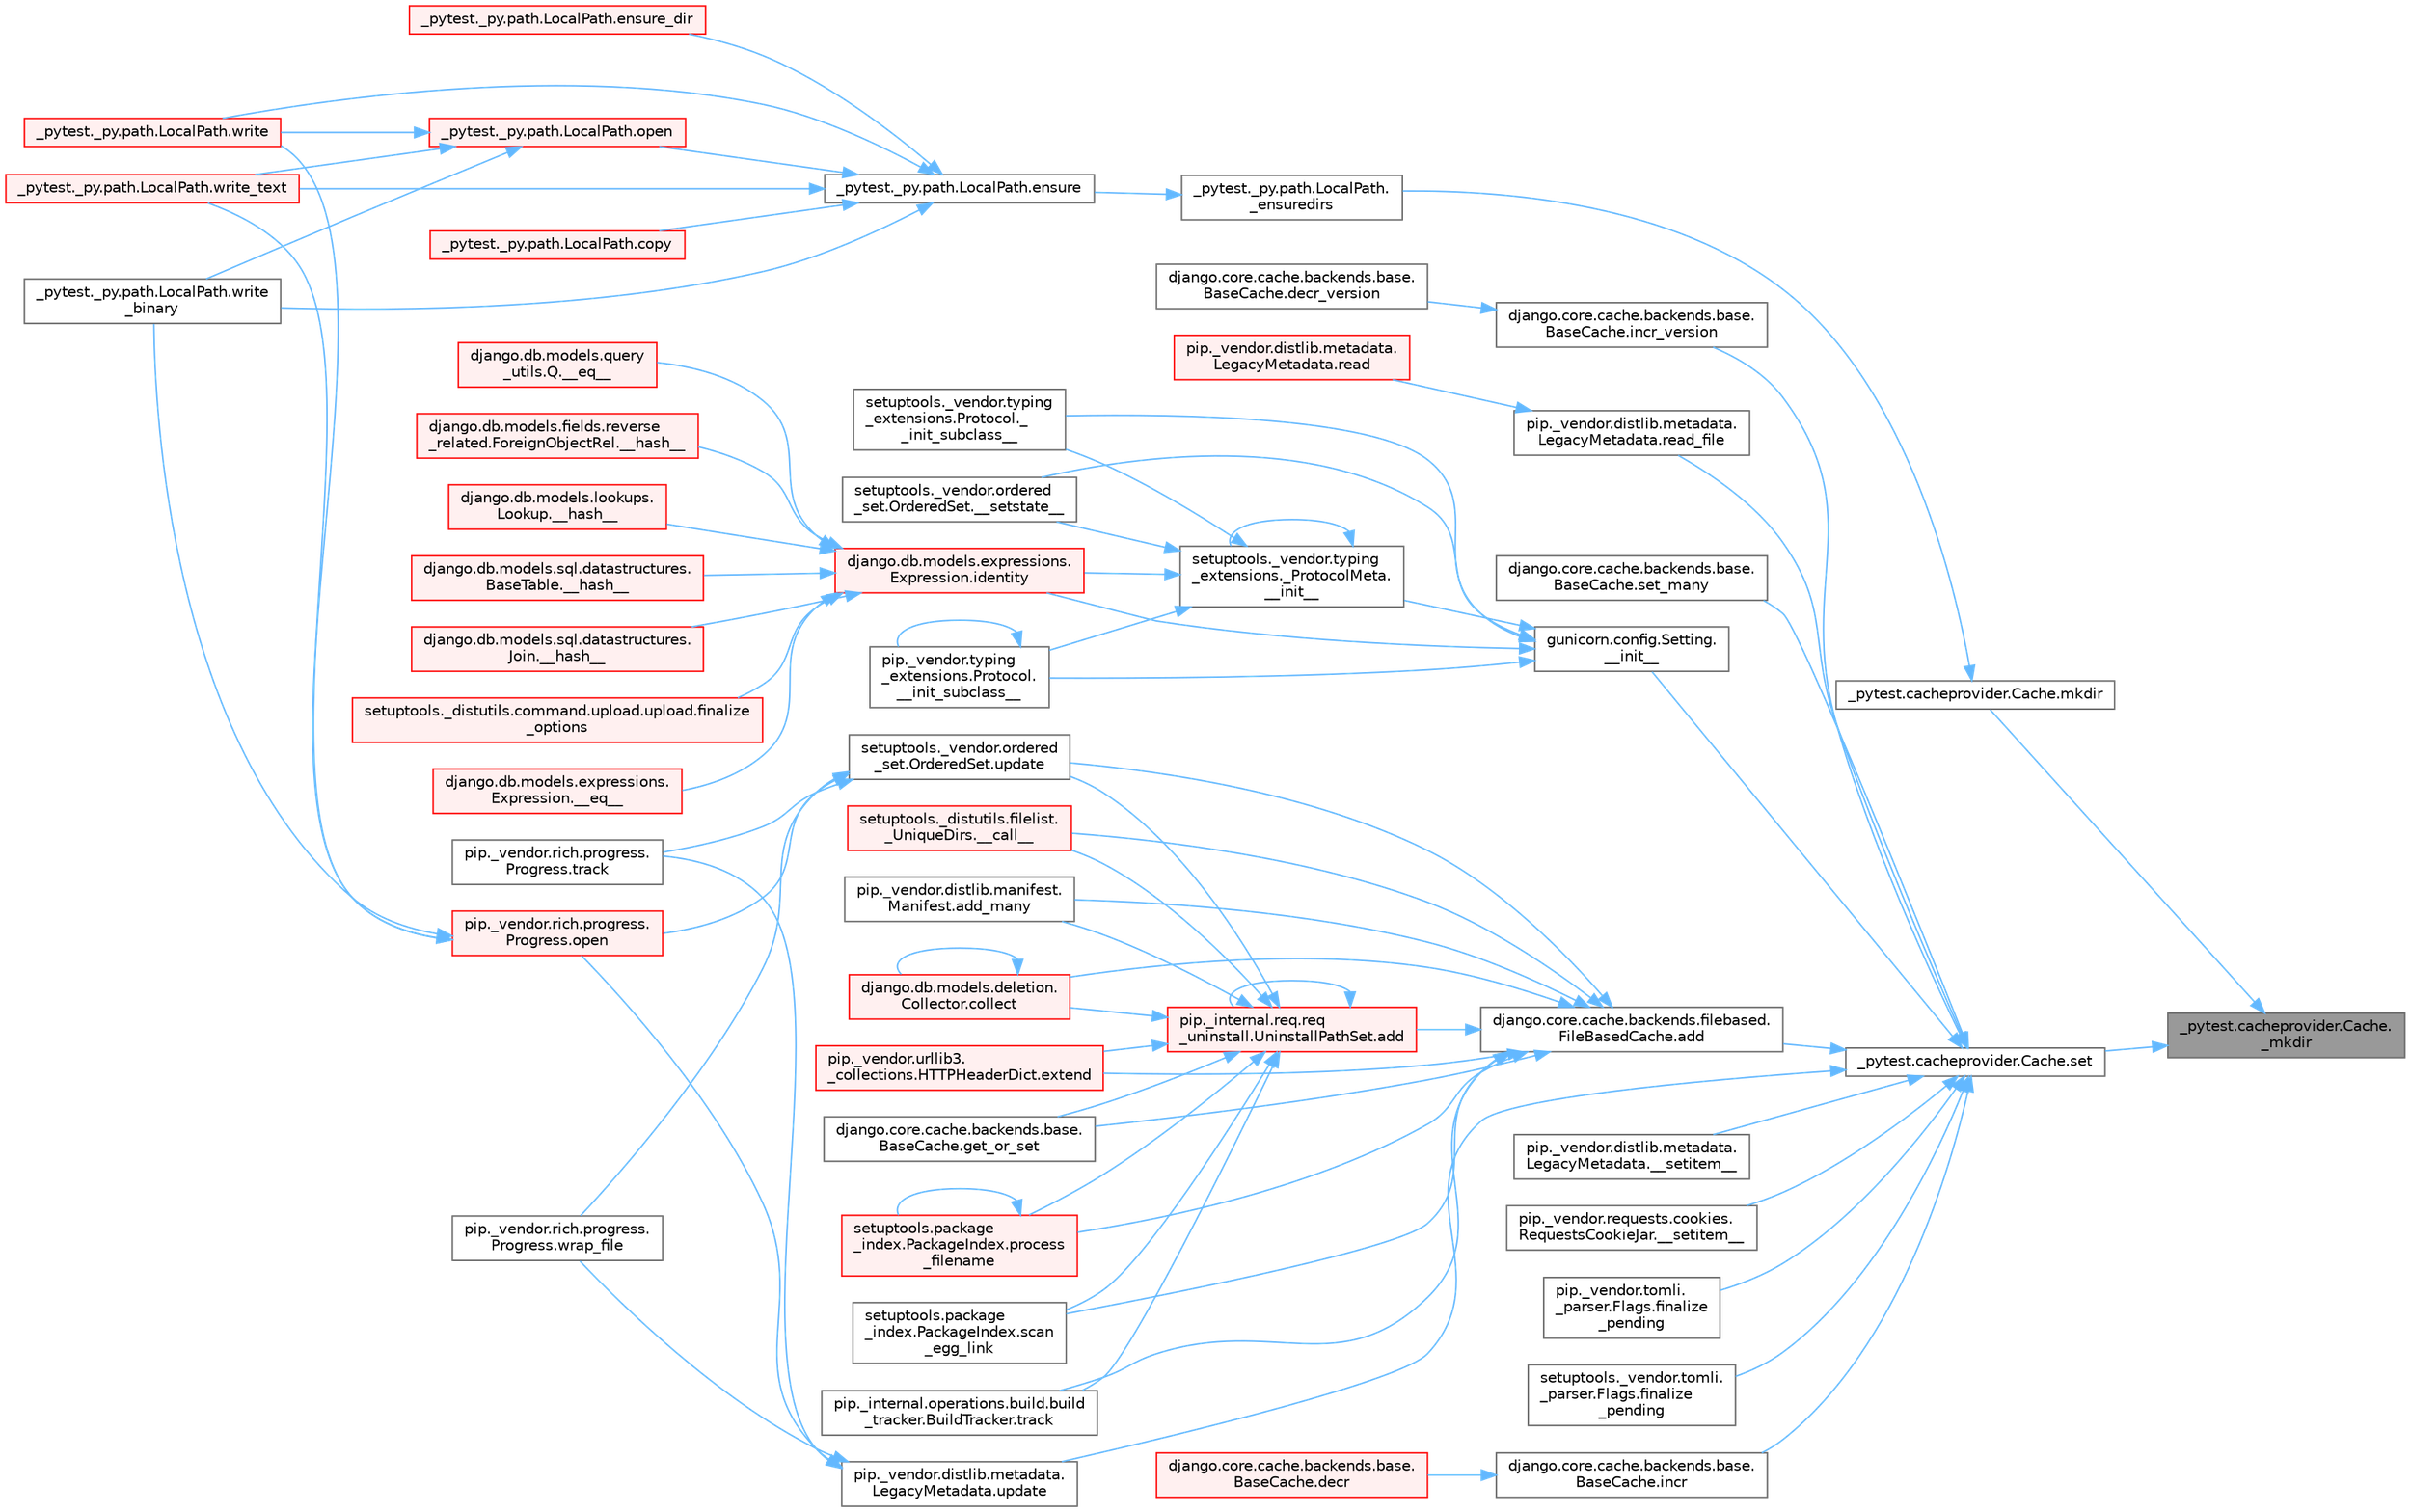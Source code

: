 digraph "_pytest.cacheprovider.Cache._mkdir"
{
 // LATEX_PDF_SIZE
  bgcolor="transparent";
  edge [fontname=Helvetica,fontsize=10,labelfontname=Helvetica,labelfontsize=10];
  node [fontname=Helvetica,fontsize=10,shape=box,height=0.2,width=0.4];
  rankdir="RL";
  Node1 [id="Node000001",label="_pytest.cacheprovider.Cache.\l_mkdir",height=0.2,width=0.4,color="gray40", fillcolor="grey60", style="filled", fontcolor="black",tooltip=" "];
  Node1 -> Node2 [id="edge1_Node000001_Node000002",dir="back",color="steelblue1",style="solid",tooltip=" "];
  Node2 [id="Node000002",label="_pytest.cacheprovider.Cache.mkdir",height=0.2,width=0.4,color="grey40", fillcolor="white", style="filled",URL="$class__pytest_1_1cacheprovider_1_1_cache.html#a45347eda6917f5d6dfdaf9193fcb26bd",tooltip=" "];
  Node2 -> Node3 [id="edge2_Node000002_Node000003",dir="back",color="steelblue1",style="solid",tooltip=" "];
  Node3 [id="Node000003",label="_pytest._py.path.LocalPath.\l_ensuredirs",height=0.2,width=0.4,color="grey40", fillcolor="white", style="filled",URL="$class__pytest_1_1__py_1_1path_1_1_local_path.html#a0fa56f7616aa9008fbda709b5bd46302",tooltip=" "];
  Node3 -> Node4 [id="edge3_Node000003_Node000004",dir="back",color="steelblue1",style="solid",tooltip=" "];
  Node4 [id="Node000004",label="_pytest._py.path.LocalPath.ensure",height=0.2,width=0.4,color="grey40", fillcolor="white", style="filled",URL="$class__pytest_1_1__py_1_1path_1_1_local_path.html#a7495d45777169316de67c7e19218622d",tooltip=" "];
  Node4 -> Node5 [id="edge4_Node000004_Node000005",dir="back",color="steelblue1",style="solid",tooltip=" "];
  Node5 [id="Node000005",label="_pytest._py.path.LocalPath.copy",height=0.2,width=0.4,color="red", fillcolor="#FFF0F0", style="filled",URL="$class__pytest_1_1__py_1_1path_1_1_local_path.html#a9eeecae0b90a7147e6bf23d6ea8fc6c0",tooltip=" "];
  Node4 -> Node3174 [id="edge5_Node000004_Node003174",dir="back",color="steelblue1",style="solid",tooltip=" "];
  Node3174 [id="Node003174",label="_pytest._py.path.LocalPath.ensure_dir",height=0.2,width=0.4,color="red", fillcolor="#FFF0F0", style="filled",URL="$class__pytest_1_1__py_1_1path_1_1_local_path.html#a46346ae9e4a2afb342367c4071edfb97",tooltip=" "];
  Node4 -> Node885 [id="edge6_Node000004_Node000885",dir="back",color="steelblue1",style="solid",tooltip=" "];
  Node885 [id="Node000885",label="_pytest._py.path.LocalPath.open",height=0.2,width=0.4,color="red", fillcolor="#FFF0F0", style="filled",URL="$class__pytest_1_1__py_1_1path_1_1_local_path.html#ac72dbda993b11dc52a738bfc6267dda0",tooltip=" "];
  Node885 -> Node1359 [id="edge7_Node000885_Node001359",dir="back",color="steelblue1",style="solid",tooltip=" "];
  Node1359 [id="Node001359",label="_pytest._py.path.LocalPath.write",height=0.2,width=0.4,color="red", fillcolor="#FFF0F0", style="filled",URL="$class__pytest_1_1__py_1_1path_1_1_local_path.html#a8f782fcf3e7b991a42259724f3d25de2",tooltip=" "];
  Node885 -> Node1360 [id="edge8_Node000885_Node001360",dir="back",color="steelblue1",style="solid",tooltip=" "];
  Node1360 [id="Node001360",label="_pytest._py.path.LocalPath.write\l_binary",height=0.2,width=0.4,color="grey40", fillcolor="white", style="filled",URL="$class__pytest_1_1__py_1_1path_1_1_local_path.html#a7534a4f27649c991dcbf86175776d5d9",tooltip=" "];
  Node885 -> Node1361 [id="edge9_Node000885_Node001361",dir="back",color="steelblue1",style="solid",tooltip=" "];
  Node1361 [id="Node001361",label="_pytest._py.path.LocalPath.write_text",height=0.2,width=0.4,color="red", fillcolor="#FFF0F0", style="filled",URL="$class__pytest_1_1__py_1_1path_1_1_local_path.html#aa5dd623ba884ffb1a61b8a65bfb38d1f",tooltip=" "];
  Node4 -> Node1359 [id="edge10_Node000004_Node001359",dir="back",color="steelblue1",style="solid",tooltip=" "];
  Node4 -> Node1360 [id="edge11_Node000004_Node001360",dir="back",color="steelblue1",style="solid",tooltip=" "];
  Node4 -> Node1361 [id="edge12_Node000004_Node001361",dir="back",color="steelblue1",style="solid",tooltip=" "];
  Node1 -> Node1596 [id="edge13_Node000001_Node001596",dir="back",color="steelblue1",style="solid",tooltip=" "];
  Node1596 [id="Node001596",label="_pytest.cacheprovider.Cache.set",height=0.2,width=0.4,color="grey40", fillcolor="white", style="filled",URL="$class__pytest_1_1cacheprovider_1_1_cache.html#a4eb62533f65d7495fe5afb7a3f9bd540",tooltip=" "];
  Node1596 -> Node711 [id="edge14_Node001596_Node000711",dir="back",color="steelblue1",style="solid",tooltip=" "];
  Node711 [id="Node000711",label="gunicorn.config.Setting.\l__init__",height=0.2,width=0.4,color="grey40", fillcolor="white", style="filled",URL="$classgunicorn_1_1config_1_1_setting.html#aca1cb2d38bdd9b92194f85913daaaa53",tooltip=" "];
  Node711 -> Node74 [id="edge15_Node000711_Node000074",dir="back",color="steelblue1",style="solid",tooltip=" "];
  Node74 [id="Node000074",label="setuptools._vendor.typing\l_extensions._ProtocolMeta.\l__init__",height=0.2,width=0.4,color="grey40", fillcolor="white", style="filled",URL="$classsetuptools_1_1__vendor_1_1typing__extensions_1_1___protocol_meta.html#a7bbaff8ac6d19534b46bca363ee0b43a",tooltip=" "];
  Node74 -> Node74 [id="edge16_Node000074_Node000074",dir="back",color="steelblue1",style="solid",tooltip=" "];
  Node74 -> Node75 [id="edge17_Node000074_Node000075",dir="back",color="steelblue1",style="solid",tooltip=" "];
  Node75 [id="Node000075",label="pip._vendor.typing\l_extensions.Protocol.\l__init_subclass__",height=0.2,width=0.4,color="grey40", fillcolor="white", style="filled",URL="$classpip_1_1__vendor_1_1typing__extensions_1_1_protocol.html#a2916efc86cebb8aba6deb7fd30b33988",tooltip=" "];
  Node75 -> Node75 [id="edge18_Node000075_Node000075",dir="back",color="steelblue1",style="solid",tooltip=" "];
  Node74 -> Node76 [id="edge19_Node000074_Node000076",dir="back",color="steelblue1",style="solid",tooltip=" "];
  Node76 [id="Node000076",label="setuptools._vendor.typing\l_extensions.Protocol._\l_init_subclass__",height=0.2,width=0.4,color="grey40", fillcolor="white", style="filled",URL="$classsetuptools_1_1__vendor_1_1typing__extensions_1_1_protocol.html#ac6cbebc092a4724ab3704c5334059874",tooltip=" "];
  Node74 -> Node77 [id="edge20_Node000074_Node000077",dir="back",color="steelblue1",style="solid",tooltip=" "];
  Node77 [id="Node000077",label="setuptools._vendor.ordered\l_set.OrderedSet.__setstate__",height=0.2,width=0.4,color="grey40", fillcolor="white", style="filled",URL="$classsetuptools_1_1__vendor_1_1ordered__set_1_1_ordered_set.html#aa7f7de9d987829525d06db565fe1b4a1",tooltip=" "];
  Node74 -> Node78 [id="edge21_Node000074_Node000078",dir="back",color="steelblue1",style="solid",tooltip=" "];
  Node78 [id="Node000078",label="django.db.models.expressions.\lExpression.identity",height=0.2,width=0.4,color="red", fillcolor="#FFF0F0", style="filled",URL="$classdjango_1_1db_1_1models_1_1expressions_1_1_expression.html#a10048810b5eb8641acf3bc150731b925",tooltip=" "];
  Node78 -> Node79 [id="edge22_Node000078_Node000079",dir="back",color="steelblue1",style="solid",tooltip=" "];
  Node79 [id="Node000079",label="django.db.models.expressions.\lExpression.__eq__",height=0.2,width=0.4,color="red", fillcolor="#FFF0F0", style="filled",URL="$classdjango_1_1db_1_1models_1_1expressions_1_1_expression.html#adb4c2940b4e88b38771aac46593315e1",tooltip=" "];
  Node78 -> Node88 [id="edge23_Node000078_Node000088",dir="back",color="steelblue1",style="solid",tooltip=" "];
  Node88 [id="Node000088",label="django.db.models.query\l_utils.Q.__eq__",height=0.2,width=0.4,color="red", fillcolor="#FFF0F0", style="filled",URL="$classdjango_1_1db_1_1models_1_1query__utils_1_1_q.html#aa83c3e0a1d5257be65a946fcc4baf58a",tooltip=" "];
  Node78 -> Node89 [id="edge24_Node000078_Node000089",dir="back",color="steelblue1",style="solid",tooltip=" "];
  Node89 [id="Node000089",label="django.db.models.fields.reverse\l_related.ForeignObjectRel.__hash__",height=0.2,width=0.4,color="red", fillcolor="#FFF0F0", style="filled",URL="$classdjango_1_1db_1_1models_1_1fields_1_1reverse__related_1_1_foreign_object_rel.html#aa0478c97c51638ebbe5b348c9ace7a13",tooltip=" "];
  Node78 -> Node92 [id="edge25_Node000078_Node000092",dir="back",color="steelblue1",style="solid",tooltip=" "];
  Node92 [id="Node000092",label="django.db.models.lookups.\lLookup.__hash__",height=0.2,width=0.4,color="red", fillcolor="#FFF0F0", style="filled",URL="$classdjango_1_1db_1_1models_1_1lookups_1_1_lookup.html#a05201ecef16ee5ad8c9a403b7ebbc268",tooltip=" "];
  Node78 -> Node93 [id="edge26_Node000078_Node000093",dir="back",color="steelblue1",style="solid",tooltip=" "];
  Node93 [id="Node000093",label="django.db.models.sql.datastructures.\lBaseTable.__hash__",height=0.2,width=0.4,color="red", fillcolor="#FFF0F0", style="filled",URL="$classdjango_1_1db_1_1models_1_1sql_1_1datastructures_1_1_base_table.html#aebcfbba4343eb7a1520718b608feaaa6",tooltip=" "];
  Node78 -> Node94 [id="edge27_Node000078_Node000094",dir="back",color="steelblue1",style="solid",tooltip=" "];
  Node94 [id="Node000094",label="django.db.models.sql.datastructures.\lJoin.__hash__",height=0.2,width=0.4,color="red", fillcolor="#FFF0F0", style="filled",URL="$classdjango_1_1db_1_1models_1_1sql_1_1datastructures_1_1_join.html#adcb5282598b4e04b92f6bd262f0d360c",tooltip=" "];
  Node78 -> Node95 [id="edge28_Node000078_Node000095",dir="back",color="steelblue1",style="solid",tooltip=" "];
  Node95 [id="Node000095",label="setuptools._distutils.command.upload.upload.finalize\l_options",height=0.2,width=0.4,color="red", fillcolor="#FFF0F0", style="filled",URL="$classsetuptools_1_1__distutils_1_1command_1_1upload_1_1upload.html#a9c94c240a676c164b8b18a141bc48c4c",tooltip=" "];
  Node711 -> Node75 [id="edge29_Node000711_Node000075",dir="back",color="steelblue1",style="solid",tooltip=" "];
  Node711 -> Node76 [id="edge30_Node000711_Node000076",dir="back",color="steelblue1",style="solid",tooltip=" "];
  Node711 -> Node77 [id="edge31_Node000711_Node000077",dir="back",color="steelblue1",style="solid",tooltip=" "];
  Node711 -> Node78 [id="edge32_Node000711_Node000078",dir="back",color="steelblue1",style="solid",tooltip=" "];
  Node1596 -> Node712 [id="edge33_Node001596_Node000712",dir="back",color="steelblue1",style="solid",tooltip=" "];
  Node712 [id="Node000712",label="pip._vendor.distlib.metadata.\lLegacyMetadata.__setitem__",height=0.2,width=0.4,color="grey40", fillcolor="white", style="filled",URL="$classpip_1_1__vendor_1_1distlib_1_1metadata_1_1_legacy_metadata.html#ab82e88a698ec57bd9f8ac873948a3802",tooltip=" "];
  Node1596 -> Node713 [id="edge34_Node001596_Node000713",dir="back",color="steelblue1",style="solid",tooltip=" "];
  Node713 [id="Node000713",label="pip._vendor.requests.cookies.\lRequestsCookieJar.__setitem__",height=0.2,width=0.4,color="grey40", fillcolor="white", style="filled",URL="$classpip_1_1__vendor_1_1requests_1_1cookies_1_1_requests_cookie_jar.html#a795f42fede709c520cc7c2452cdceeb9",tooltip=" "];
  Node1596 -> Node714 [id="edge35_Node001596_Node000714",dir="back",color="steelblue1",style="solid",tooltip=" "];
  Node714 [id="Node000714",label="django.core.cache.backends.filebased.\lFileBasedCache.add",height=0.2,width=0.4,color="grey40", fillcolor="white", style="filled",URL="$classdjango_1_1core_1_1cache_1_1backends_1_1filebased_1_1_file_based_cache.html#a2f380fb404bde29c82c6169465ee1391",tooltip=" "];
  Node714 -> Node167 [id="edge36_Node000714_Node000167",dir="back",color="steelblue1",style="solid",tooltip=" "];
  Node167 [id="Node000167",label="setuptools._distutils.filelist.\l_UniqueDirs.__call__",height=0.2,width=0.4,color="red", fillcolor="#FFF0F0", style="filled",URL="$classsetuptools_1_1__distutils_1_1filelist_1_1___unique_dirs.html#ae93f93be227a359a5acb33f43588be38",tooltip=" "];
  Node714 -> Node168 [id="edge37_Node000714_Node000168",dir="back",color="steelblue1",style="solid",tooltip=" "];
  Node168 [id="Node000168",label="pip._internal.req.req\l_uninstall.UninstallPathSet.add",height=0.2,width=0.4,color="red", fillcolor="#FFF0F0", style="filled",URL="$classpip_1_1__internal_1_1req_1_1req__uninstall_1_1_uninstall_path_set.html#ad34a919f45b9c89e6b0d59ec0d24ba4c",tooltip=" "];
  Node168 -> Node167 [id="edge38_Node000168_Node000167",dir="back",color="steelblue1",style="solid",tooltip=" "];
  Node168 -> Node168 [id="edge39_Node000168_Node000168",dir="back",color="steelblue1",style="solid",tooltip=" "];
  Node168 -> Node169 [id="edge40_Node000168_Node000169",dir="back",color="steelblue1",style="solid",tooltip=" "];
  Node169 [id="Node000169",label="pip._vendor.distlib.manifest.\lManifest.add_many",height=0.2,width=0.4,color="grey40", fillcolor="white", style="filled",URL="$classpip_1_1__vendor_1_1distlib_1_1manifest_1_1_manifest.html#aedd3a1430fdbbc656b0c203b798ad944",tooltip=" "];
  Node168 -> Node171 [id="edge41_Node000168_Node000171",dir="back",color="steelblue1",style="solid",tooltip=" "];
  Node171 [id="Node000171",label="django.db.models.deletion.\lCollector.collect",height=0.2,width=0.4,color="red", fillcolor="#FFF0F0", style="filled",URL="$classdjango_1_1db_1_1models_1_1deletion_1_1_collector.html#ae6d2a061dcb129755a51ced6ab45edad",tooltip=" "];
  Node171 -> Node171 [id="edge42_Node000171_Node000171",dir="back",color="steelblue1",style="solid",tooltip=" "];
  Node168 -> Node641 [id="edge43_Node000168_Node000641",dir="back",color="steelblue1",style="solid",tooltip=" "];
  Node641 [id="Node000641",label="pip._vendor.urllib3.\l_collections.HTTPHeaderDict.extend",height=0.2,width=0.4,color="red", fillcolor="#FFF0F0", style="filled",URL="$classpip_1_1__vendor_1_1urllib3_1_1__collections_1_1_h_t_t_p_header_dict.html#a2e1d7729c6ade1c90e37914063295d1f",tooltip=" "];
  Node168 -> Node678 [id="edge44_Node000168_Node000678",dir="back",color="steelblue1",style="solid",tooltip=" "];
  Node678 [id="Node000678",label="django.core.cache.backends.base.\lBaseCache.get_or_set",height=0.2,width=0.4,color="grey40", fillcolor="white", style="filled",URL="$classdjango_1_1core_1_1cache_1_1backends_1_1base_1_1_base_cache.html#ac478d532b4c2b74987f49ff8291e5343",tooltip=" "];
  Node168 -> Node679 [id="edge45_Node000168_Node000679",dir="back",color="steelblue1",style="solid",tooltip=" "];
  Node679 [id="Node000679",label="setuptools.package\l_index.PackageIndex.process\l_filename",height=0.2,width=0.4,color="red", fillcolor="#FFF0F0", style="filled",URL="$classsetuptools_1_1package__index_1_1_package_index.html#ab04da07ff3d457892f53ca1e671514cc",tooltip=" "];
  Node679 -> Node679 [id="edge46_Node000679_Node000679",dir="back",color="steelblue1",style="solid",tooltip=" "];
  Node168 -> Node688 [id="edge47_Node000168_Node000688",dir="back",color="steelblue1",style="solid",tooltip=" "];
  Node688 [id="Node000688",label="setuptools.package\l_index.PackageIndex.scan\l_egg_link",height=0.2,width=0.4,color="grey40", fillcolor="white", style="filled",URL="$classsetuptools_1_1package__index_1_1_package_index.html#a96dd6026fe8fc64412e12229e6188bc6",tooltip=" "];
  Node168 -> Node689 [id="edge48_Node000168_Node000689",dir="back",color="steelblue1",style="solid",tooltip=" "];
  Node689 [id="Node000689",label="pip._internal.operations.build.build\l_tracker.BuildTracker.track",height=0.2,width=0.4,color="grey40", fillcolor="white", style="filled",URL="$classpip_1_1__internal_1_1operations_1_1build_1_1build__tracker_1_1_build_tracker.html#a394d42a69664a5949488bfdfa79a8a1d",tooltip=" "];
  Node168 -> Node690 [id="edge49_Node000168_Node000690",dir="back",color="steelblue1",style="solid",tooltip=" "];
  Node690 [id="Node000690",label="setuptools._vendor.ordered\l_set.OrderedSet.update",height=0.2,width=0.4,color="grey40", fillcolor="white", style="filled",URL="$classsetuptools_1_1__vendor_1_1ordered__set_1_1_ordered_set.html#ad65452f0c741c86dce23bcba0a55c04e",tooltip=" "];
  Node690 -> Node72 [id="edge50_Node000690_Node000072",dir="back",color="steelblue1",style="solid",tooltip=" "];
  Node72 [id="Node000072",label="pip._vendor.rich.progress.\lProgress.open",height=0.2,width=0.4,color="red", fillcolor="#FFF0F0", style="filled",URL="$classpip_1_1__vendor_1_1rich_1_1progress_1_1_progress.html#a204bface9fc63d04e72844b751bcd8e3",tooltip=" "];
  Node72 -> Node1359 [id="edge51_Node000072_Node001359",dir="back",color="steelblue1",style="solid",tooltip=" "];
  Node72 -> Node1360 [id="edge52_Node000072_Node001360",dir="back",color="steelblue1",style="solid",tooltip=" "];
  Node72 -> Node1361 [id="edge53_Node000072_Node001361",dir="back",color="steelblue1",style="solid",tooltip=" "];
  Node690 -> Node691 [id="edge54_Node000690_Node000691",dir="back",color="steelblue1",style="solid",tooltip=" "];
  Node691 [id="Node000691",label="pip._vendor.rich.progress.\lProgress.track",height=0.2,width=0.4,color="grey40", fillcolor="white", style="filled",URL="$classpip_1_1__vendor_1_1rich_1_1progress_1_1_progress.html#aee9ea5592b98f74ebb5acb76bc499601",tooltip=" "];
  Node690 -> Node692 [id="edge55_Node000690_Node000692",dir="back",color="steelblue1",style="solid",tooltip=" "];
  Node692 [id="Node000692",label="pip._vendor.rich.progress.\lProgress.wrap_file",height=0.2,width=0.4,color="grey40", fillcolor="white", style="filled",URL="$classpip_1_1__vendor_1_1rich_1_1progress_1_1_progress.html#a53efbf901b66a0000b6d3fd0c53250be",tooltip=" "];
  Node714 -> Node169 [id="edge56_Node000714_Node000169",dir="back",color="steelblue1",style="solid",tooltip=" "];
  Node714 -> Node171 [id="edge57_Node000714_Node000171",dir="back",color="steelblue1",style="solid",tooltip=" "];
  Node714 -> Node641 [id="edge58_Node000714_Node000641",dir="back",color="steelblue1",style="solid",tooltip=" "];
  Node714 -> Node678 [id="edge59_Node000714_Node000678",dir="back",color="steelblue1",style="solid",tooltip=" "];
  Node714 -> Node679 [id="edge60_Node000714_Node000679",dir="back",color="steelblue1",style="solid",tooltip=" "];
  Node714 -> Node688 [id="edge61_Node000714_Node000688",dir="back",color="steelblue1",style="solid",tooltip=" "];
  Node714 -> Node689 [id="edge62_Node000714_Node000689",dir="back",color="steelblue1",style="solid",tooltip=" "];
  Node714 -> Node690 [id="edge63_Node000714_Node000690",dir="back",color="steelblue1",style="solid",tooltip=" "];
  Node1596 -> Node715 [id="edge64_Node001596_Node000715",dir="back",color="steelblue1",style="solid",tooltip=" "];
  Node715 [id="Node000715",label="pip._vendor.tomli.\l_parser.Flags.finalize\l_pending",height=0.2,width=0.4,color="grey40", fillcolor="white", style="filled",URL="$classpip_1_1__vendor_1_1tomli_1_1__parser_1_1_flags.html#a1930c0bd50ceafa1db786d83b8cccd4a",tooltip=" "];
  Node1596 -> Node716 [id="edge65_Node001596_Node000716",dir="back",color="steelblue1",style="solid",tooltip=" "];
  Node716 [id="Node000716",label="setuptools._vendor.tomli.\l_parser.Flags.finalize\l_pending",height=0.2,width=0.4,color="grey40", fillcolor="white", style="filled",URL="$classsetuptools_1_1__vendor_1_1tomli_1_1__parser_1_1_flags.html#a5d7c62898586672de935990ed6f4a7e1",tooltip=" "];
  Node1596 -> Node717 [id="edge66_Node001596_Node000717",dir="back",color="steelblue1",style="solid",tooltip=" "];
  Node717 [id="Node000717",label="django.core.cache.backends.base.\lBaseCache.incr",height=0.2,width=0.4,color="grey40", fillcolor="white", style="filled",URL="$classdjango_1_1core_1_1cache_1_1backends_1_1base_1_1_base_cache.html#ab502f06a18e16d3d1495fdf1dca28831",tooltip=" "];
  Node717 -> Node718 [id="edge67_Node000717_Node000718",dir="back",color="steelblue1",style="solid",tooltip=" "];
  Node718 [id="Node000718",label="django.core.cache.backends.base.\lBaseCache.decr",height=0.2,width=0.4,color="red", fillcolor="#FFF0F0", style="filled",URL="$classdjango_1_1core_1_1cache_1_1backends_1_1base_1_1_base_cache.html#abf791b174fbbbaf6694afb37b9f5d8c5",tooltip=" "];
  Node1596 -> Node508 [id="edge68_Node001596_Node000508",dir="back",color="steelblue1",style="solid",tooltip=" "];
  Node508 [id="Node000508",label="django.core.cache.backends.base.\lBaseCache.incr_version",height=0.2,width=0.4,color="grey40", fillcolor="white", style="filled",URL="$classdjango_1_1core_1_1cache_1_1backends_1_1base_1_1_base_cache.html#a3ac7d74ffcfca67e2afee86ecf858b34",tooltip=" "];
  Node508 -> Node509 [id="edge69_Node000508_Node000509",dir="back",color="steelblue1",style="solid",tooltip=" "];
  Node509 [id="Node000509",label="django.core.cache.backends.base.\lBaseCache.decr_version",height=0.2,width=0.4,color="grey40", fillcolor="white", style="filled",URL="$classdjango_1_1core_1_1cache_1_1backends_1_1base_1_1_base_cache.html#a26e7d5f60e8c6180922a5ece9fca51ef",tooltip=" "];
  Node1596 -> Node720 [id="edge70_Node001596_Node000720",dir="back",color="steelblue1",style="solid",tooltip=" "];
  Node720 [id="Node000720",label="pip._vendor.distlib.metadata.\lLegacyMetadata.read_file",height=0.2,width=0.4,color="grey40", fillcolor="white", style="filled",URL="$classpip_1_1__vendor_1_1distlib_1_1metadata_1_1_legacy_metadata.html#ab45a644b4204b8e049a9584d0be7193e",tooltip=" "];
  Node720 -> Node721 [id="edge71_Node000720_Node000721",dir="back",color="steelblue1",style="solid",tooltip=" "];
  Node721 [id="Node000721",label="pip._vendor.distlib.metadata.\lLegacyMetadata.read",height=0.2,width=0.4,color="red", fillcolor="#FFF0F0", style="filled",URL="$classpip_1_1__vendor_1_1distlib_1_1metadata_1_1_legacy_metadata.html#a5473003d19554803bc6f7f4af863060f",tooltip=" "];
  Node1596 -> Node1088 [id="edge72_Node001596_Node001088",dir="back",color="steelblue1",style="solid",tooltip=" "];
  Node1088 [id="Node001088",label="django.core.cache.backends.base.\lBaseCache.set_many",height=0.2,width=0.4,color="grey40", fillcolor="white", style="filled",URL="$classdjango_1_1core_1_1cache_1_1backends_1_1base_1_1_base_cache.html#a148a79bde32c256a462b4a55b1d8b659",tooltip=" "];
  Node1596 -> Node1089 [id="edge73_Node001596_Node001089",dir="back",color="steelblue1",style="solid",tooltip=" "];
  Node1089 [id="Node001089",label="pip._vendor.distlib.metadata.\lLegacyMetadata.update",height=0.2,width=0.4,color="grey40", fillcolor="white", style="filled",URL="$classpip_1_1__vendor_1_1distlib_1_1metadata_1_1_legacy_metadata.html#aefa482c1aa5db626eda875a4a1941995",tooltip=" "];
  Node1089 -> Node72 [id="edge74_Node001089_Node000072",dir="back",color="steelblue1",style="solid",tooltip=" "];
  Node1089 -> Node691 [id="edge75_Node001089_Node000691",dir="back",color="steelblue1",style="solid",tooltip=" "];
  Node1089 -> Node692 [id="edge76_Node001089_Node000692",dir="back",color="steelblue1",style="solid",tooltip=" "];
}
